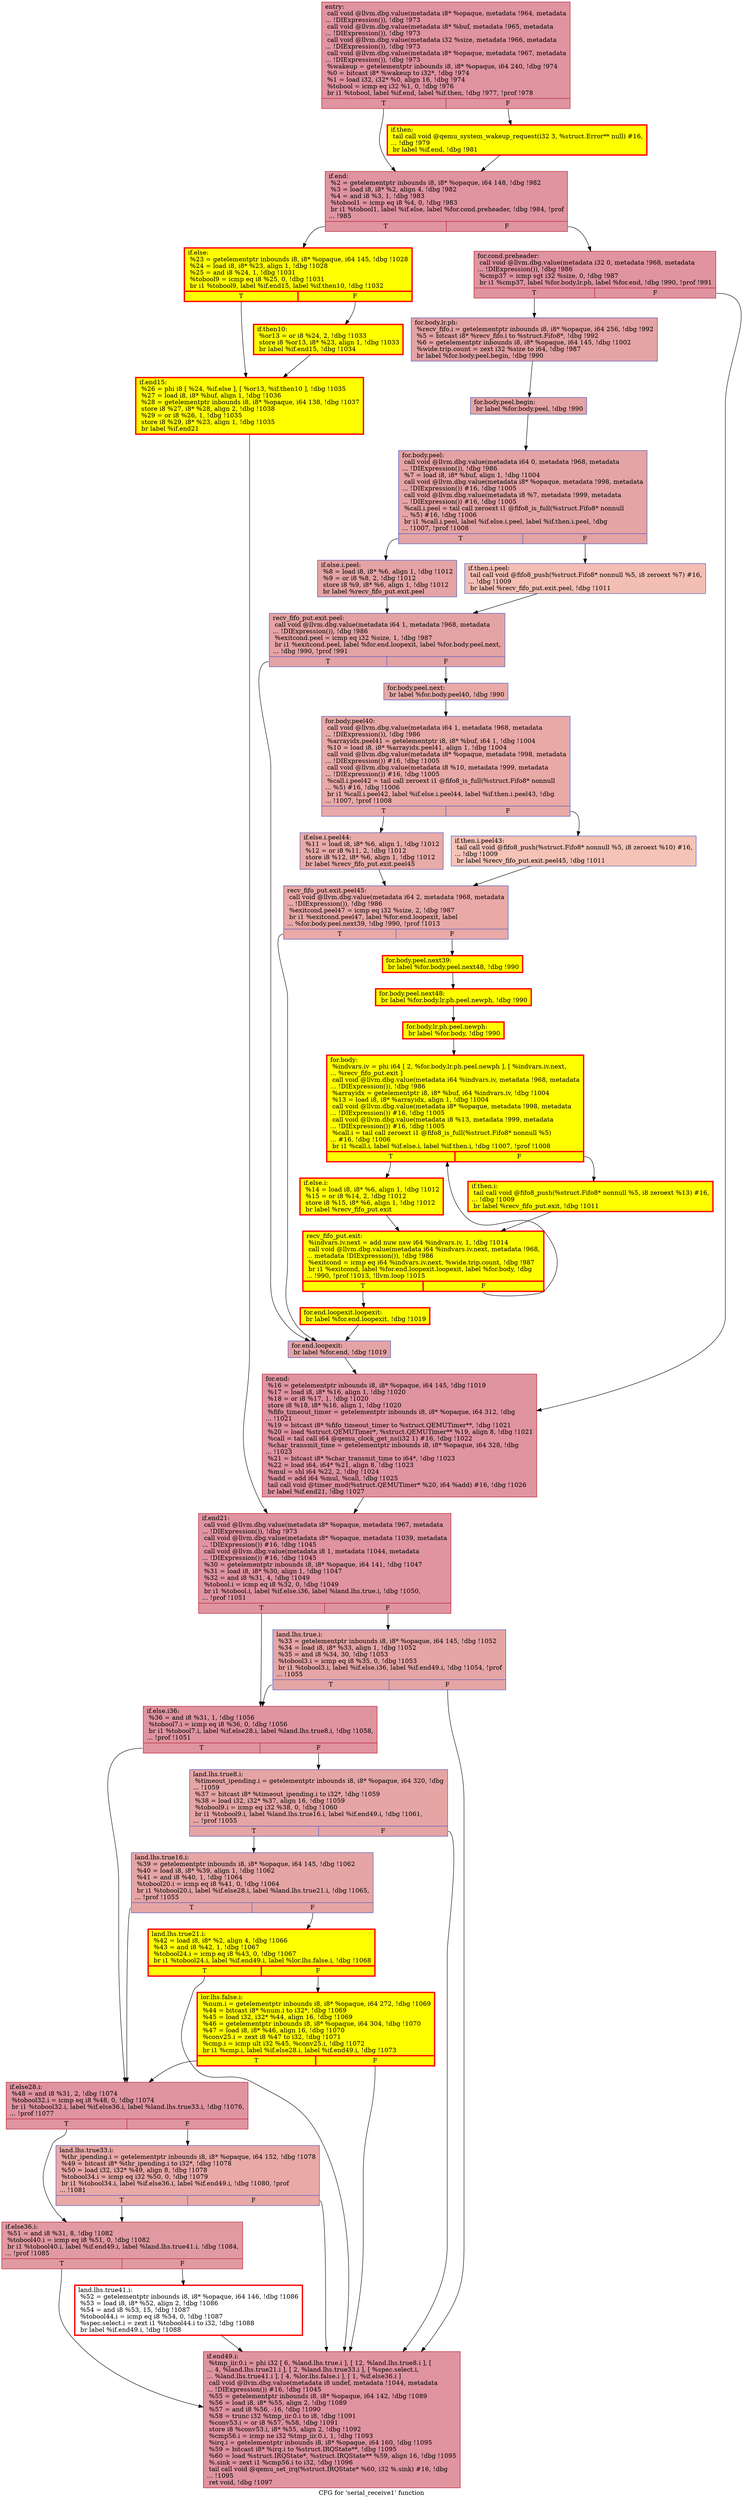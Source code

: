 digraph "CFG for 'serial_receive1' function" {
	label="CFG for 'serial_receive1' function";

	Node0x5588d40804f0 [shape=record,color="#b70d28ff", style=filled, fillcolor="#b70d2870",label="{entry:\l  call void @llvm.dbg.value(metadata i8* %opaque, metadata !964, metadata\l... !DIExpression()), !dbg !973\l  call void @llvm.dbg.value(metadata i8* %buf, metadata !965, metadata\l... !DIExpression()), !dbg !973\l  call void @llvm.dbg.value(metadata i32 %size, metadata !966, metadata\l... !DIExpression()), !dbg !973\l  call void @llvm.dbg.value(metadata i8* %opaque, metadata !967, metadata\l... !DIExpression()), !dbg !973\l  %wakeup = getelementptr inbounds i8, i8* %opaque, i64 240, !dbg !974\l  %0 = bitcast i8* %wakeup to i32*, !dbg !974\l  %1 = load i32, i32* %0, align 16, !dbg !974\l  %tobool = icmp eq i32 %1, 0, !dbg !976\l  br i1 %tobool, label %if.end, label %if.then, !dbg !977, !prof !978\l|{<s0>T|<s1>F}}"];
	Node0x5588d40804f0:s0 -> Node0x5588d4082350;
	Node0x5588d40804f0:s1 -> Node0x5588d4082300;
	Node0x5588d4082300 [shape=record,penwidth=3.0, style="filled", color="red", fillcolor="yellow",label="{if.then:                                          \l  tail call void @qemu_system_wakeup_request(i32 3, %struct.Error** null) #16,\l... !dbg !979\l  br label %if.end, !dbg !981\l}"];
	Node0x5588d4082300 -> Node0x5588d4082350;
	Node0x5588d4082350 [shape=record,color="#b70d28ff", style=filled, fillcolor="#b70d2870",label="{if.end:                                           \l  %2 = getelementptr inbounds i8, i8* %opaque, i64 148, !dbg !982\l  %3 = load i8, i8* %2, align 4, !dbg !982\l  %4 = and i8 %3, 1, !dbg !983\l  %tobool1 = icmp eq i8 %4, 0, !dbg !983\l  br i1 %tobool1, label %if.else, label %for.cond.preheader, !dbg !984, !prof\l... !985\l|{<s0>T|<s1>F}}"];
	Node0x5588d4082350:s0 -> Node0x5588d4083ce0;
	Node0x5588d4082350:s1 -> Node0x5588d4072c30;
	Node0x5588d4072c30 [shape=record,color="#b70d28ff", style=filled, fillcolor="#b70d2870",label="{for.cond.preheader:                               \l  call void @llvm.dbg.value(metadata i32 0, metadata !968, metadata\l... !DIExpression()), !dbg !986\l  %cmp37 = icmp sgt i32 %size, 0, !dbg !987\l  br i1 %cmp37, label %for.body.lr.ph, label %for.end, !dbg !990, !prof !991\l|{<s0>T|<s1>F}}"];
	Node0x5588d4072c30:s0 -> Node0x5588d4267bf0;
	Node0x5588d4072c30:s1 -> Node0x5588d4084390;
	Node0x5588d4267bf0 [shape=record,color="#3d50c3ff", style=filled, fillcolor="#c32e3170",label="{for.body.lr.ph:                                   \l  %recv_fifo.i = getelementptr inbounds i8, i8* %opaque, i64 256, !dbg !992\l  %5 = bitcast i8* %recv_fifo.i to %struct.Fifo8*, !dbg !992\l  %6 = getelementptr inbounds i8, i8* %opaque, i64 145, !dbg !1002\l  %wide.trip.count = zext i32 %size to i64, !dbg !987\l  br label %for.body.peel.begin, !dbg !990\l}"];
	Node0x5588d4267bf0 -> Node0x5588d4220240;
	Node0x5588d4220240 [shape=record,color="#3d50c3ff", style=filled, fillcolor="#c32e3170",label="{for.body.peel.begin:                              \l  br label %for.body.peel, !dbg !990\l}"];
	Node0x5588d4220240 -> Node0x5588d4065a30;
	Node0x5588d4065a30 [shape=record,color="#3d50c3ff", style=filled, fillcolor="#c32e3170",label="{for.body.peel:                                    \l  call void @llvm.dbg.value(metadata i64 0, metadata !968, metadata\l... !DIExpression()), !dbg !986\l  %7 = load i8, i8* %buf, align 1, !dbg !1004\l  call void @llvm.dbg.value(metadata i8* %opaque, metadata !998, metadata\l... !DIExpression()) #16, !dbg !1005\l  call void @llvm.dbg.value(metadata i8 %7, metadata !999, metadata\l... !DIExpression()) #16, !dbg !1005\l  %call.i.peel = tail call zeroext i1 @fifo8_is_full(%struct.Fifo8* nonnull\l... %5) #16, !dbg !1006\l  br i1 %call.i.peel, label %if.else.i.peel, label %if.then.i.peel, !dbg\l... !1007, !prof !1008\l|{<s0>T|<s1>F}}"];
	Node0x5588d4065a30:s0 -> Node0x5588d4100ac0;
	Node0x5588d4065a30:s1 -> Node0x5588d4066620;
	Node0x5588d4066620 [shape=record,color="#3d50c3ff", style=filled, fillcolor="#e36c5570",label="{if.then.i.peel:                                   \l  tail call void @fifo8_push(%struct.Fifo8* nonnull %5, i8 zeroext %7) #16,\l... !dbg !1009\l  br label %recv_fifo_put.exit.peel, !dbg !1011\l}"];
	Node0x5588d4066620 -> Node0x5588d428e700;
	Node0x5588d4100ac0 [shape=record,color="#3d50c3ff", style=filled, fillcolor="#c32e3170",label="{if.else.i.peel:                                   \l  %8 = load i8, i8* %6, align 1, !dbg !1012\l  %9 = or i8 %8, 2, !dbg !1012\l  store i8 %9, i8* %6, align 1, !dbg !1012\l  br label %recv_fifo_put.exit.peel\l}"];
	Node0x5588d4100ac0 -> Node0x5588d428e700;
	Node0x5588d428e700 [shape=record,color="#3d50c3ff", style=filled, fillcolor="#c32e3170",label="{recv_fifo_put.exit.peel:                          \l  call void @llvm.dbg.value(metadata i64 1, metadata !968, metadata\l... !DIExpression()), !dbg !986\l  %exitcond.peel = icmp eq i32 %size, 1, !dbg !987\l  br i1 %exitcond.peel, label %for.end.loopexit, label %for.body.peel.next,\l... !dbg !990, !prof !991\l|{<s0>T|<s1>F}}"];
	Node0x5588d428e700:s0 -> Node0x5588d4263700;
	Node0x5588d428e700:s1 -> Node0x5588d4074f10;
	Node0x5588d4074f10 [shape=record,color="#3d50c3ff", style=filled, fillcolor="#ca3b3770",label="{for.body.peel.next:                               \l  br label %for.body.peel40, !dbg !990\l}"];
	Node0x5588d4074f10 -> Node0x5588d4294ab0;
	Node0x5588d4294ab0 [shape=record,color="#3d50c3ff", style=filled, fillcolor="#ca3b3770",label="{for.body.peel40:                                  \l  call void @llvm.dbg.value(metadata i64 1, metadata !968, metadata\l... !DIExpression()), !dbg !986\l  %arrayidx.peel41 = getelementptr i8, i8* %buf, i64 1, !dbg !1004\l  %10 = load i8, i8* %arrayidx.peel41, align 1, !dbg !1004\l  call void @llvm.dbg.value(metadata i8* %opaque, metadata !998, metadata\l... !DIExpression()) #16, !dbg !1005\l  call void @llvm.dbg.value(metadata i8 %10, metadata !999, metadata\l... !DIExpression()) #16, !dbg !1005\l  %call.i.peel42 = tail call zeroext i1 @fifo8_is_full(%struct.Fifo8* nonnull\l... %5) #16, !dbg !1006\l  br i1 %call.i.peel42, label %if.else.i.peel44, label %if.then.i.peel43, !dbg\l... !1007, !prof !1008\l|{<s0>T|<s1>F}}"];
	Node0x5588d4294ab0:s0 -> Node0x5588d4077900;
	Node0x5588d4294ab0:s1 -> Node0x5588d40f3dc0;
	Node0x5588d40f3dc0 [shape=record,color="#3d50c3ff", style=filled, fillcolor="#e8765c70",label="{if.then.i.peel43:                                 \l  tail call void @fifo8_push(%struct.Fifo8* nonnull %5, i8 zeroext %10) #16,\l... !dbg !1009\l  br label %recv_fifo_put.exit.peel45, !dbg !1011\l}"];
	Node0x5588d40f3dc0 -> Node0x5588d406a260;
	Node0x5588d4077900 [shape=record,color="#3d50c3ff", style=filled, fillcolor="#cc403a70",label="{if.else.i.peel44:                                 \l  %11 = load i8, i8* %6, align 1, !dbg !1012\l  %12 = or i8 %11, 2, !dbg !1012\l  store i8 %12, i8* %6, align 1, !dbg !1012\l  br label %recv_fifo_put.exit.peel45\l}"];
	Node0x5588d4077900 -> Node0x5588d406a260;
	Node0x5588d406a260 [shape=record,color="#3d50c3ff", style=filled, fillcolor="#ca3b3770",label="{recv_fifo_put.exit.peel45:                        \l  call void @llvm.dbg.value(metadata i64 2, metadata !968, metadata\l... !DIExpression()), !dbg !986\l  %exitcond.peel47 = icmp eq i32 %size, 2, !dbg !987\l  br i1 %exitcond.peel47, label %for.end.loopexit, label\l... %for.body.peel.next39, !dbg !990, !prof !1013\l|{<s0>T|<s1>F}}"];
	Node0x5588d406a260:s0 -> Node0x5588d4263700;
	Node0x5588d406a260:s1 -> Node0x5588d4260450;
	Node0x5588d4260450 [shape=record,penwidth=3.0, style="filled", color="red", fillcolor="yellow",label="{for.body.peel.next39:                             \l  br label %for.body.peel.next48, !dbg !990\l}"];
	Node0x5588d4260450 -> Node0x5588d407c2f0;
	Node0x5588d407c2f0 [shape=record,penwidth=3.0, style="filled", color="red", fillcolor="yellow",label="{for.body.peel.next48:                             \l  br label %for.body.lr.ph.peel.newph, !dbg !990\l}"];
	Node0x5588d407c2f0 -> Node0x5588d41c94a0;
	Node0x5588d41c94a0 [shape=record,penwidth=3.0, style="filled", color="red", fillcolor="yellow",label="{for.body.lr.ph.peel.newph:                        \l  br label %for.body, !dbg !990\l}"];
	Node0x5588d41c94a0 -> Node0x5588d40847f0;
	Node0x5588d40847f0 [shape=record,penwidth=3.0, style="filled", color="red", fillcolor="yellow",label="{for.body:                                         \l  %indvars.iv = phi i64 [ 2, %for.body.lr.ph.peel.newph ], [ %indvars.iv.next,\l... %recv_fifo_put.exit ]\l  call void @llvm.dbg.value(metadata i64 %indvars.iv, metadata !968, metadata\l... !DIExpression()), !dbg !986\l  %arrayidx = getelementptr i8, i8* %buf, i64 %indvars.iv, !dbg !1004\l  %13 = load i8, i8* %arrayidx, align 1, !dbg !1004\l  call void @llvm.dbg.value(metadata i8* %opaque, metadata !998, metadata\l... !DIExpression()) #16, !dbg !1005\l  call void @llvm.dbg.value(metadata i8 %13, metadata !999, metadata\l... !DIExpression()) #16, !dbg !1005\l  %call.i = tail call zeroext i1 @fifo8_is_full(%struct.Fifo8* nonnull %5)\l... #16, !dbg !1006\l  br i1 %call.i, label %if.else.i, label %if.then.i, !dbg !1007, !prof !1008\l|{<s0>T|<s1>F}}"];
	Node0x5588d40847f0:s0 -> Node0x5588d3585690;
	Node0x5588d40847f0:s1 -> Node0x5588d4100c30;
	Node0x5588d4100c30 [shape=record,penwidth=3.0, style="filled", color="red", fillcolor="yellow",label="{if.then.i:                                        \l  tail call void @fifo8_push(%struct.Fifo8* nonnull %5, i8 zeroext %13) #16,\l... !dbg !1009\l  br label %recv_fifo_put.exit, !dbg !1011\l}"];
	Node0x5588d4100c30 -> Node0x5588d40d8860;
	Node0x5588d3585690 [shape=record,penwidth=3.0, style="filled", color="red", fillcolor="yellow",label="{if.else.i:                                        \l  %14 = load i8, i8* %6, align 1, !dbg !1012\l  %15 = or i8 %14, 2, !dbg !1012\l  store i8 %15, i8* %6, align 1, !dbg !1012\l  br label %recv_fifo_put.exit\l}"];
	Node0x5588d3585690 -> Node0x5588d40d8860;
	Node0x5588d40d8860 [shape=record,penwidth=3.0, style="filled", color="red", fillcolor="yellow",label="{recv_fifo_put.exit:                               \l  %indvars.iv.next = add nuw nsw i64 %indvars.iv, 1, !dbg !1014\l  call void @llvm.dbg.value(metadata i64 %indvars.iv.next, metadata !968,\l... metadata !DIExpression()), !dbg !986\l  %exitcond = icmp eq i64 %indvars.iv.next, %wide.trip.count, !dbg !987\l  br i1 %exitcond, label %for.end.loopexit.loopexit, label %for.body, !dbg\l... !990, !prof !1013, !llvm.loop !1015\l|{<s0>T|<s1>F}}"];
	Node0x5588d40d8860:s0 -> Node0x5588d416b9f0;
	Node0x5588d40d8860:s1 -> Node0x5588d40847f0;
	Node0x5588d416b9f0 [shape=record,penwidth=3.0, style="filled", color="red", fillcolor="yellow",label="{for.end.loopexit.loopexit:                        \l  br label %for.end.loopexit, !dbg !1019\l}"];
	Node0x5588d416b9f0 -> Node0x5588d4263700;
	Node0x5588d4263700 [shape=record,color="#3d50c3ff", style=filled, fillcolor="#c32e3170",label="{for.end.loopexit:                                 \l  br label %for.end, !dbg !1019\l}"];
	Node0x5588d4263700 -> Node0x5588d4084390;
	Node0x5588d4084390 [shape=record,color="#b70d28ff", style=filled, fillcolor="#b70d2870",label="{for.end:                                          \l  %16 = getelementptr inbounds i8, i8* %opaque, i64 145, !dbg !1019\l  %17 = load i8, i8* %16, align 1, !dbg !1020\l  %18 = or i8 %17, 1, !dbg !1020\l  store i8 %18, i8* %16, align 1, !dbg !1020\l  %fifo_timeout_timer = getelementptr inbounds i8, i8* %opaque, i64 312, !dbg\l... !1021\l  %19 = bitcast i8* %fifo_timeout_timer to %struct.QEMUTimer**, !dbg !1021\l  %20 = load %struct.QEMUTimer*, %struct.QEMUTimer** %19, align 8, !dbg !1021\l  %call = tail call i64 @qemu_clock_get_ns(i32 1) #16, !dbg !1022\l  %char_transmit_time = getelementptr inbounds i8, i8* %opaque, i64 328, !dbg\l... !1023\l  %21 = bitcast i8* %char_transmit_time to i64*, !dbg !1023\l  %22 = load i64, i64* %21, align 8, !dbg !1023\l  %mul = shl i64 %22, 2, !dbg !1024\l  %add = add i64 %mul, %call, !dbg !1025\l  tail call void @timer_mod(%struct.QEMUTimer* %20, i64 %add) #16, !dbg !1026\l  br label %if.end21, !dbg !1027\l}"];
	Node0x5588d4084390 -> Node0x5588d40829e0;
	Node0x5588d4083ce0 [shape=record,penwidth=3.0, style="filled", color="red", fillcolor="yellow",label="{if.else:                                          \l  %23 = getelementptr inbounds i8, i8* %opaque, i64 145, !dbg !1028\l  %24 = load i8, i8* %23, align 1, !dbg !1028\l  %25 = and i8 %24, 1, !dbg !1031\l  %tobool9 = icmp eq i8 %25, 0, !dbg !1031\l  br i1 %tobool9, label %if.end15, label %if.then10, !dbg !1032\l|{<s0>T|<s1>F}}"];
	Node0x5588d4083ce0:s0 -> Node0x5588d4086db0;
	Node0x5588d4083ce0:s1 -> Node0x5588d3f807e0;
	Node0x5588d3f807e0 [shape=record,penwidth=3.0, style="filled", color="red", fillcolor="yellow",label="{if.then10:                                        \l  %or13 = or i8 %24, 2, !dbg !1033\l  store i8 %or13, i8* %23, align 1, !dbg !1033\l  br label %if.end15, !dbg !1034\l}"];
	Node0x5588d3f807e0 -> Node0x5588d4086db0;
	Node0x5588d4086db0 [shape=record,penwidth=3.0, style="filled", color="red", fillcolor="yellow",label="{if.end15:                                         \l  %26 = phi i8 [ %24, %if.else ], [ %or13, %if.then10 ], !dbg !1035\l  %27 = load i8, i8* %buf, align 1, !dbg !1036\l  %28 = getelementptr inbounds i8, i8* %opaque, i64 138, !dbg !1037\l  store i8 %27, i8* %28, align 2, !dbg !1038\l  %29 = or i8 %26, 1, !dbg !1035\l  store i8 %29, i8* %23, align 1, !dbg !1035\l  br label %if.end21\l}"];
	Node0x5588d4086db0 -> Node0x5588d40829e0;
	Node0x5588d40829e0 [shape=record,color="#b70d28ff", style=filled, fillcolor="#b70d2870",label="{if.end21:                                         \l  call void @llvm.dbg.value(metadata i8* %opaque, metadata !967, metadata\l... !DIExpression()), !dbg !973\l  call void @llvm.dbg.value(metadata i8* %opaque, metadata !1039, metadata\l... !DIExpression()) #16, !dbg !1045\l  call void @llvm.dbg.value(metadata i8 1, metadata !1044, metadata\l... !DIExpression()) #16, !dbg !1045\l  %30 = getelementptr inbounds i8, i8* %opaque, i64 141, !dbg !1047\l  %31 = load i8, i8* %30, align 1, !dbg !1047\l  %32 = and i8 %31, 4, !dbg !1049\l  %tobool.i = icmp eq i8 %32, 0, !dbg !1049\l  br i1 %tobool.i, label %if.else.i36, label %land.lhs.true.i, !dbg !1050,\l... !prof !1051\l|{<s0>T|<s1>F}}"];
	Node0x5588d40829e0:s0 -> Node0x5588d428e990;
	Node0x5588d40829e0:s1 -> Node0x5588d4293850;
	Node0x5588d4293850 [shape=record,color="#3d50c3ff", style=filled, fillcolor="#c5333470",label="{land.lhs.true.i:                                  \l  %33 = getelementptr inbounds i8, i8* %opaque, i64 145, !dbg !1052\l  %34 = load i8, i8* %33, align 1, !dbg !1052\l  %35 = and i8 %34, 30, !dbg !1053\l  %tobool3.i = icmp eq i8 %35, 0, !dbg !1053\l  br i1 %tobool3.i, label %if.else.i36, label %if.end49.i, !dbg !1054, !prof\l... !1055\l|{<s0>T|<s1>F}}"];
	Node0x5588d4293850:s0 -> Node0x5588d428e990;
	Node0x5588d4293850:s1 -> Node0x5588d426e970;
	Node0x5588d428e990 [shape=record,color="#b70d28ff", style=filled, fillcolor="#b70d2870",label="{if.else.i36:                                      \l  %36 = and i8 %31, 1, !dbg !1056\l  %tobool7.i = icmp eq i8 %36, 0, !dbg !1056\l  br i1 %tobool7.i, label %if.else28.i, label %land.lhs.true8.i, !dbg !1058,\l... !prof !1051\l|{<s0>T|<s1>F}}"];
	Node0x5588d428e990:s0 -> Node0x5588d4261d50;
	Node0x5588d428e990:s1 -> Node0x5588d3f8e9d0;
	Node0x5588d3f8e9d0 [shape=record,color="#3d50c3ff", style=filled, fillcolor="#c5333470",label="{land.lhs.true8.i:                                 \l  %timeout_ipending.i = getelementptr inbounds i8, i8* %opaque, i64 320, !dbg\l... !1059\l  %37 = bitcast i8* %timeout_ipending.i to i32*, !dbg !1059\l  %38 = load i32, i32* %37, align 16, !dbg !1059\l  %tobool9.i = icmp eq i32 %38, 0, !dbg !1060\l  br i1 %tobool9.i, label %land.lhs.true16.i, label %if.end49.i, !dbg !1061,\l... !prof !1055\l|{<s0>T|<s1>F}}"];
	Node0x5588d3f8e9d0:s0 -> Node0x5588d4257fd0;
	Node0x5588d3f8e9d0:s1 -> Node0x5588d426e970;
	Node0x5588d4257fd0 [shape=record,color="#3d50c3ff", style=filled, fillcolor="#c5333470",label="{land.lhs.true16.i:                                \l  %39 = getelementptr inbounds i8, i8* %opaque, i64 145, !dbg !1062\l  %40 = load i8, i8* %39, align 1, !dbg !1062\l  %41 = and i8 %40, 1, !dbg !1064\l  %tobool20.i = icmp eq i8 %41, 0, !dbg !1064\l  br i1 %tobool20.i, label %if.else28.i, label %land.lhs.true21.i, !dbg !1065,\l... !prof !1055\l|{<s0>T|<s1>F}}"];
	Node0x5588d4257fd0:s0 -> Node0x5588d4261d50;
	Node0x5588d4257fd0:s1 -> Node0x5588d4270050;
	Node0x5588d4270050 [shape=record,penwidth=3.0, style="filled", color="red", fillcolor="yellow",label="{land.lhs.true21.i:                                \l  %42 = load i8, i8* %2, align 4, !dbg !1066\l  %43 = and i8 %42, 1, !dbg !1067\l  %tobool24.i = icmp eq i8 %43, 0, !dbg !1067\l  br i1 %tobool24.i, label %if.end49.i, label %lor.lhs.false.i, !dbg !1068\l|{<s0>T|<s1>F}}"];
	Node0x5588d4270050:s0 -> Node0x5588d426e970;
	Node0x5588d4270050:s1 -> Node0x5588d40ff280;
	Node0x5588d40ff280 [shape=record,penwidth=3.0, style="filled", color="red", fillcolor="yellow",label="{lor.lhs.false.i:                                  \l  %num.i = getelementptr inbounds i8, i8* %opaque, i64 272, !dbg !1069\l  %44 = bitcast i8* %num.i to i32*, !dbg !1069\l  %45 = load i32, i32* %44, align 16, !dbg !1069\l  %46 = getelementptr inbounds i8, i8* %opaque, i64 304, !dbg !1070\l  %47 = load i8, i8* %46, align 16, !dbg !1070\l  %conv25.i = zext i8 %47 to i32, !dbg !1071\l  %cmp.i = icmp ult i32 %45, %conv25.i, !dbg !1072\l  br i1 %cmp.i, label %if.else28.i, label %if.end49.i, !dbg !1073\l|{<s0>T|<s1>F}}"];
	Node0x5588d40ff280:s0 -> Node0x5588d4261d50;
	Node0x5588d40ff280:s1 -> Node0x5588d426e970;
	Node0x5588d4261d50 [shape=record,color="#b70d28ff", style=filled, fillcolor="#b70d2870",label="{if.else28.i:                                      \l  %48 = and i8 %31, 2, !dbg !1074\l  %tobool32.i = icmp eq i8 %48, 0, !dbg !1074\l  br i1 %tobool32.i, label %if.else36.i, label %land.lhs.true33.i, !dbg !1076,\l... !prof !1077\l|{<s0>T|<s1>F}}"];
	Node0x5588d4261d50:s0 -> Node0x5588d42702e0;
	Node0x5588d4261d50:s1 -> Node0x5588d425a850;
	Node0x5588d425a850 [shape=record,color="#3d50c3ff", style=filled, fillcolor="#ca3b3770",label="{land.lhs.true33.i:                                \l  %thr_ipending.i = getelementptr inbounds i8, i8* %opaque, i64 152, !dbg !1078\l  %49 = bitcast i8* %thr_ipending.i to i32*, !dbg !1078\l  %50 = load i32, i32* %49, align 8, !dbg !1078\l  %tobool34.i = icmp eq i32 %50, 0, !dbg !1079\l  br i1 %tobool34.i, label %if.else36.i, label %if.end49.i, !dbg !1080, !prof\l... !1081\l|{<s0>T|<s1>F}}"];
	Node0x5588d425a850:s0 -> Node0x5588d42702e0;
	Node0x5588d425a850:s1 -> Node0x5588d426e970;
	Node0x5588d42702e0 [shape=record,color="#b70d28ff", style=filled, fillcolor="#bb1b2c70",label="{if.else36.i:                                      \l  %51 = and i8 %31, 8, !dbg !1082\l  %tobool40.i = icmp eq i8 %51, 0, !dbg !1082\l  br i1 %tobool40.i, label %if.end49.i, label %land.lhs.true41.i, !dbg !1084,\l... !prof !1085\l|{<s0>T|<s1>F}}"];
	Node0x5588d42702e0:s0 -> Node0x5588d426e970;
	Node0x5588d42702e0:s1 -> Node0x5588d35855f0;
	Node0x5588d35855f0 [shape=record,penwidth=3.0, color="red",label="{land.lhs.true41.i:                                \l  %52 = getelementptr inbounds i8, i8* %opaque, i64 146, !dbg !1086\l  %53 = load i8, i8* %52, align 2, !dbg !1086\l  %54 = and i8 %53, 15, !dbg !1087\l  %tobool44.i = icmp eq i8 %54, 0, !dbg !1087\l  %spec.select.i = zext i1 %tobool44.i to i32, !dbg !1088\l  br label %if.end49.i, !dbg !1088\l}"];
	Node0x5588d35855f0 -> Node0x5588d426e970;
	Node0x5588d426e970 [shape=record,color="#b70d28ff", style=filled, fillcolor="#b70d2870",label="{if.end49.i:                                       \l  %tmp_iir.0.i = phi i32 [ 6, %land.lhs.true.i ], [ 12, %land.lhs.true8.i ], [\l... 4, %land.lhs.true21.i ], [ 2, %land.lhs.true33.i ], [ %spec.select.i,\l... %land.lhs.true41.i ], [ 4, %lor.lhs.false.i ], [ 1, %if.else36.i ]\l  call void @llvm.dbg.value(metadata i8 undef, metadata !1044, metadata\l... !DIExpression()) #16, !dbg !1045\l  %55 = getelementptr inbounds i8, i8* %opaque, i64 142, !dbg !1089\l  %56 = load i8, i8* %55, align 2, !dbg !1089\l  %57 = and i8 %56, -16, !dbg !1090\l  %58 = trunc i32 %tmp_iir.0.i to i8, !dbg !1091\l  %conv53.i = or i8 %57, %58, !dbg !1091\l  store i8 %conv53.i, i8* %55, align 2, !dbg !1092\l  %cmp56.i = icmp ne i32 %tmp_iir.0.i, 1, !dbg !1093\l  %irq.i = getelementptr inbounds i8, i8* %opaque, i64 160, !dbg !1095\l  %59 = bitcast i8* %irq.i to %struct.IRQState**, !dbg !1095\l  %60 = load %struct.IRQState*, %struct.IRQState** %59, align 16, !dbg !1095\l  %.sink = zext i1 %cmp56.i to i32, !dbg !1096\l  tail call void @qemu_set_irq(%struct.IRQState* %60, i32 %.sink) #16, !dbg\l... !1095\l  ret void, !dbg !1097\l}"];
}
